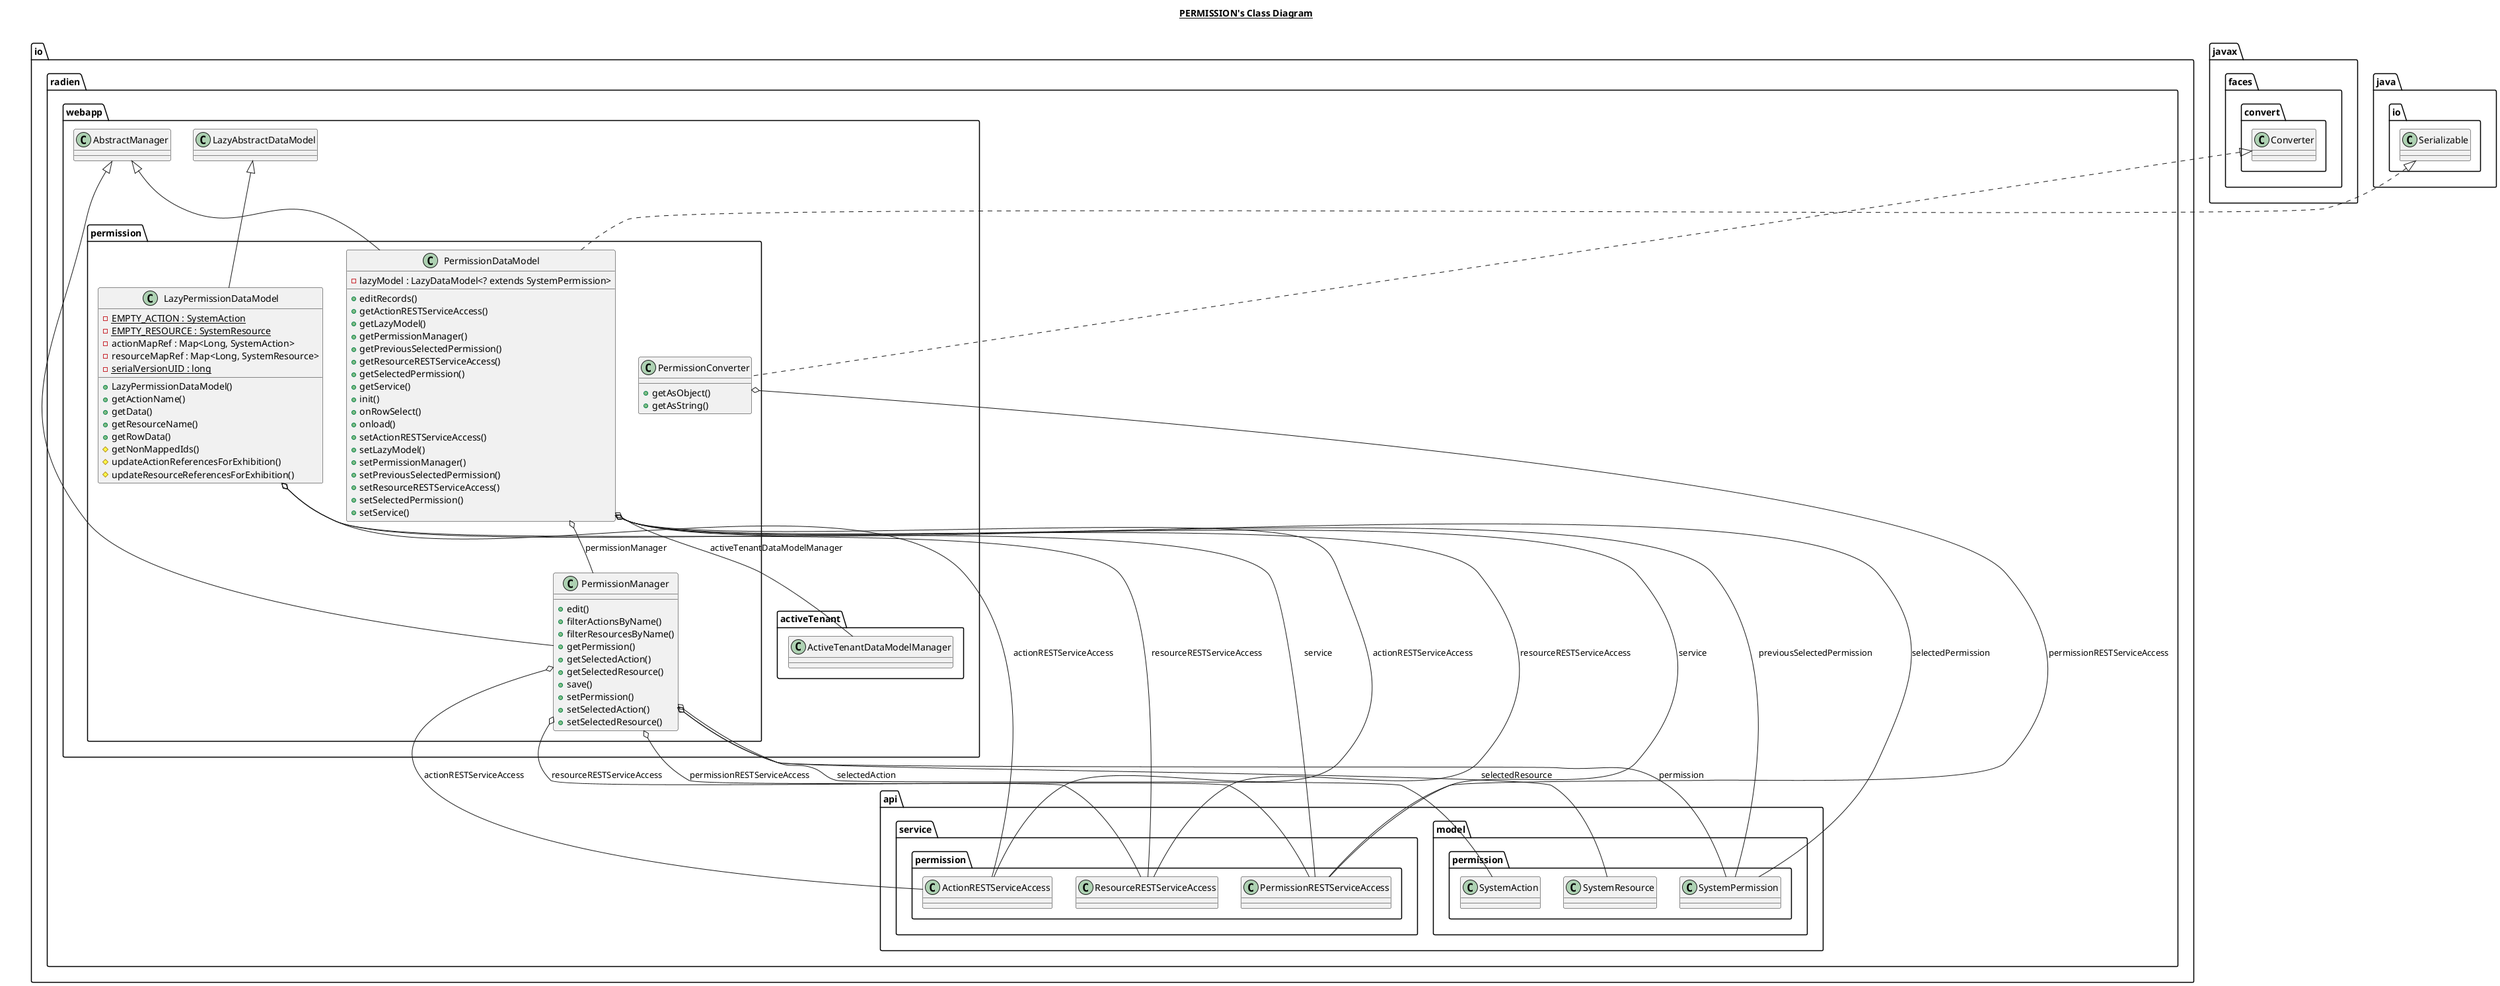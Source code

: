 @startuml

title __PERMISSION's Class Diagram__\n

  namespace io.radien.webapp {
    namespace permission {
      class io.radien.webapp.permission.LazyPermissionDataModel {
          {static} - EMPTY_ACTION : SystemAction
          {static} - EMPTY_RESOURCE : SystemResource
          - actionMapRef : Map<Long, SystemAction>
          - resourceMapRef : Map<Long, SystemResource>
          {static} - serialVersionUID : long
          + LazyPermissionDataModel()
          + getActionName()
          + getData()
          + getResourceName()
          + getRowData()
          # getNonMappedIds()
          # updateActionReferencesForExhibition()
          # updateResourceReferencesForExhibition()
      }
    }
  }
  

  namespace io.radien.webapp {
    namespace permission {
      class io.radien.webapp.permission.PermissionConverter {
          + getAsObject()
          + getAsString()
      }
    }
  }
  

  namespace io.radien.webapp {
    namespace permission {
      class io.radien.webapp.permission.PermissionDataModel {
          - lazyModel : LazyDataModel<? extends SystemPermission>
          + editRecords()
          + getActionRESTServiceAccess()
          + getLazyModel()
          + getPermissionManager()
          + getPreviousSelectedPermission()
          + getResourceRESTServiceAccess()
          + getSelectedPermission()
          + getService()
          + init()
          + onRowSelect()
          + onload()
          + setActionRESTServiceAccess()
          + setLazyModel()
          + setPermissionManager()
          + setPreviousSelectedPermission()
          + setResourceRESTServiceAccess()
          + setSelectedPermission()
          + setService()
      }
    }
  }
  

  namespace io.radien.webapp {
    namespace permission {
      class io.radien.webapp.permission.PermissionManager {
          + edit()
          + filterActionsByName()
          + filterResourcesByName()
          + getPermission()
          + getSelectedAction()
          + getSelectedResource()
          + save()
          + setPermission()
          + setSelectedAction()
          + setSelectedResource()
      }
    }
  }
  

  io.radien.webapp.permission.LazyPermissionDataModel -up-|> io.radien.webapp.LazyAbstractDataModel
  io.radien.webapp.permission.LazyPermissionDataModel o-- io.radien.api.service.permission.ActionRESTServiceAccess : actionRESTServiceAccess
  io.radien.webapp.permission.LazyPermissionDataModel o-- io.radien.api.service.permission.ResourceRESTServiceAccess : resourceRESTServiceAccess
  io.radien.webapp.permission.LazyPermissionDataModel o-- io.radien.api.service.permission.PermissionRESTServiceAccess : service
  io.radien.webapp.permission.PermissionConverter .up.|> javax.faces.convert.Converter
  io.radien.webapp.permission.PermissionConverter o-- io.radien.api.service.permission.PermissionRESTServiceAccess : permissionRESTServiceAccess
  io.radien.webapp.permission.PermissionDataModel .up.|> java.io.Serializable
  io.radien.webapp.permission.PermissionDataModel -up-|> io.radien.webapp.AbstractManager
  io.radien.webapp.permission.PermissionDataModel o-- io.radien.api.service.permission.ActionRESTServiceAccess : actionRESTServiceAccess
  io.radien.webapp.permission.PermissionDataModel o-- io.radien.webapp.activeTenant.ActiveTenantDataModelManager : activeTenantDataModelManager
  io.radien.webapp.permission.PermissionDataModel o-- io.radien.webapp.permission.PermissionManager : permissionManager
  io.radien.webapp.permission.PermissionDataModel o-- io.radien.api.model.permission.SystemPermission : previousSelectedPermission
  io.radien.webapp.permission.PermissionDataModel o-- io.radien.api.service.permission.ResourceRESTServiceAccess : resourceRESTServiceAccess
  io.radien.webapp.permission.PermissionDataModel o-- io.radien.api.model.permission.SystemPermission : selectedPermission
  io.radien.webapp.permission.PermissionDataModel o-- io.radien.api.service.permission.PermissionRESTServiceAccess : service
  io.radien.webapp.permission.PermissionManager -up-|> io.radien.webapp.AbstractManager
  io.radien.webapp.permission.PermissionManager o-- io.radien.api.model.permission.SystemPermission : permission
  io.radien.webapp.permission.PermissionManager o-- io.radien.api.model.permission.SystemAction : selectedAction
  io.radien.webapp.permission.PermissionManager o-- io.radien.api.model.permission.SystemResource : selectedResource
  io.radien.webapp.permission.PermissionManager o-- io.radien.api.service.permission.ActionRESTServiceAccess : actionRESTServiceAccess
  io.radien.webapp.permission.PermissionManager o-- io.radien.api.service.permission.PermissionRESTServiceAccess : permissionRESTServiceAccess
  io.radien.webapp.permission.PermissionManager o-- io.radien.api.service.permission.ResourceRESTServiceAccess : resourceRESTServiceAccess







@enduml
